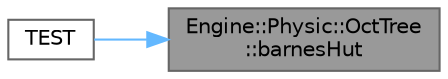 digraph "Engine::Physic::OctTree::barnesHut"
{
 // LATEX_PDF_SIZE
  bgcolor="transparent";
  edge [fontname=Helvetica,fontsize=10,labelfontname=Helvetica,labelfontsize=10];
  node [fontname=Helvetica,fontsize=10,shape=box,height=0.2,width=0.4];
  rankdir="RL";
  Node1 [id="Node000001",label="Engine::Physic::OctTree\l::barnesHut",height=0.2,width=0.4,color="gray40", fillcolor="grey60", style="filled", fontcolor="black",tooltip="Aplica el algoritmo Barnes-Hut para la simulación de fuerzas."];
  Node1 -> Node2 [id="edge1_Node000001_Node000002",dir="back",color="steelblue1",style="solid",tooltip=" "];
  Node2 [id="Node000002",label="TEST",height=0.2,width=0.4,color="grey40", fillcolor="white", style="filled",URL="$_oct_tree_test_8cpp.html#a02143d6c9046a34d9bd56aea4debe773",tooltip=" "];
}
